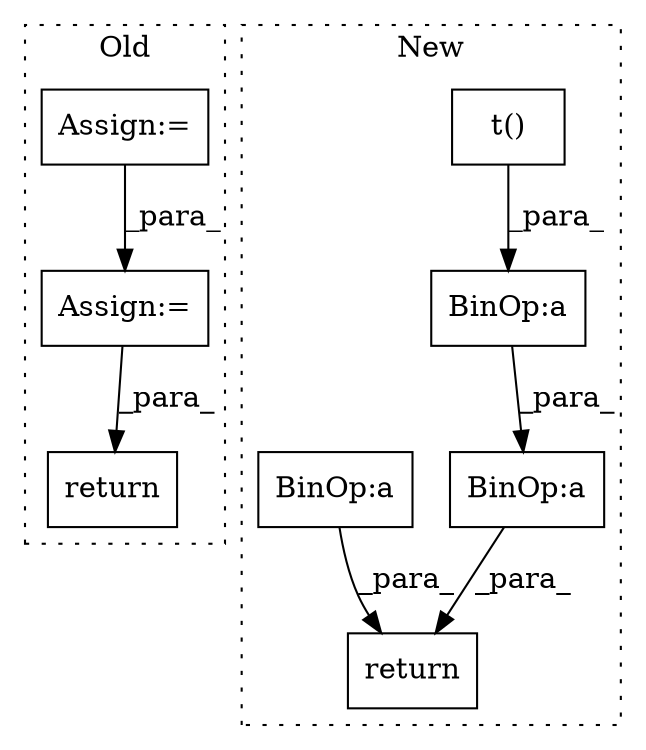digraph G {
subgraph cluster0 {
1 [label="return" a="93" s="11580" l="7" shape="box"];
6 [label="Assign:=" a="68" s="11422" l="3" shape="box"];
8 [label="Assign:=" a="68" s="11342" l="3" shape="box"];
label = "Old";
style="dotted";
}
subgraph cluster1 {
2 [label="t()" a="75" s="12311" l="13" shape="box"];
3 [label="BinOp:a" a="82" s="12370" l="3" shape="box"];
4 [label="BinOp:a" a="82" s="12275" l="3" shape="box"];
5 [label="return" a="93" s="12418" l="7" shape="box"];
7 [label="BinOp:a" a="82" s="11902" l="3" shape="box"];
label = "New";
style="dotted";
}
2 -> 4 [label="_para_"];
3 -> 5 [label="_para_"];
4 -> 3 [label="_para_"];
6 -> 1 [label="_para_"];
7 -> 5 [label="_para_"];
8 -> 6 [label="_para_"];
}